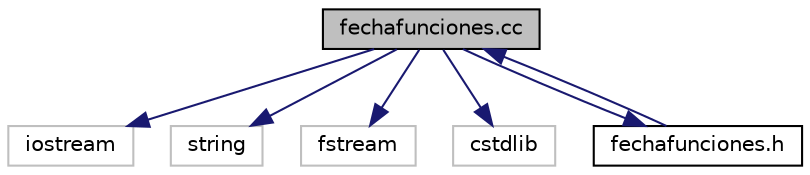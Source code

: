 digraph "fechafunciones.cc"
{
 // LATEX_PDF_SIZE
  edge [fontname="Helvetica",fontsize="10",labelfontname="Helvetica",labelfontsize="10"];
  node [fontname="Helvetica",fontsize="10",shape=record];
  Node1 [label="fechafunciones.cc",height=0.2,width=0.4,color="black", fillcolor="grey75", style="filled", fontcolor="black",tooltip="El programa recibe por linea de comando: una fecha en el formato dd/mm/aa, un numero natural N,..."];
  Node1 -> Node2 [color="midnightblue",fontsize="10",style="solid",fontname="Helvetica"];
  Node2 [label="iostream",height=0.2,width=0.4,color="grey75", fillcolor="white", style="filled",tooltip=" "];
  Node1 -> Node3 [color="midnightblue",fontsize="10",style="solid",fontname="Helvetica"];
  Node3 [label="string",height=0.2,width=0.4,color="grey75", fillcolor="white", style="filled",tooltip=" "];
  Node1 -> Node4 [color="midnightblue",fontsize="10",style="solid",fontname="Helvetica"];
  Node4 [label="fstream",height=0.2,width=0.4,color="grey75", fillcolor="white", style="filled",tooltip=" "];
  Node1 -> Node5 [color="midnightblue",fontsize="10",style="solid",fontname="Helvetica"];
  Node5 [label="cstdlib",height=0.2,width=0.4,color="grey75", fillcolor="white", style="filled",tooltip=" "];
  Node1 -> Node6 [color="midnightblue",fontsize="10",style="solid",fontname="Helvetica"];
  Node6 [label="fechafunciones.h",height=0.2,width=0.4,color="black", fillcolor="white", style="filled",URL="$fechafunciones_8h.html",tooltip="El programa recibe por linea de comando: una fecha en el formato dd/mm/aa, un numero natural N,..."];
  Node6 -> Node1 [color="midnightblue",fontsize="10",style="solid",fontname="Helvetica"];
}

